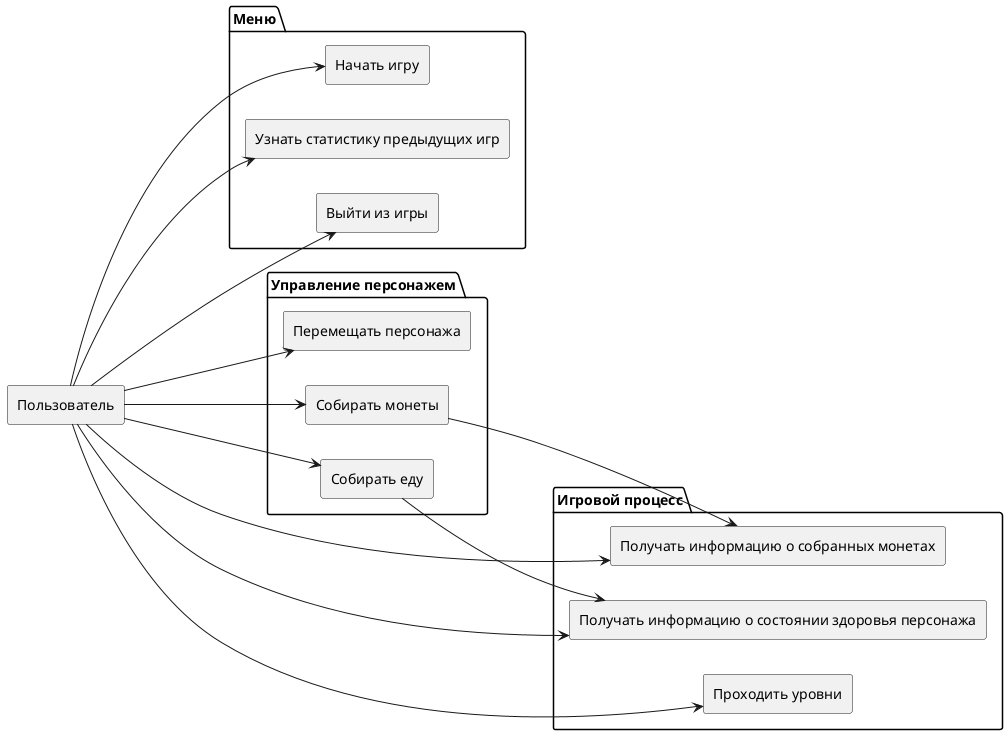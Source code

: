 @startuml

rectangle "Пользователь" as User

left to right direction
package "Меню" {
    rectangle "Начать игру" as StartGame
    rectangle "Узнать статистику предыдущих игр" as GetStatistics
    rectangle "Выйти из игры" as ExitGame
}

package "Управление персонажем" {
    rectangle "Перемещать персонажа" as MoveCharacter
    rectangle "Собирать монеты" as GetCoins
    rectangle "Собирать еду" as GetFood
}

package "Игровой процесс" {
    rectangle "Получать информацию о состоянии здоровья персонажа" as GetHealth
    rectangle "Получать информацию о собранных монетах" as CoinsInfo
    rectangle "Проходить уровни" as PassLevels
}

User ---> StartGame
User --> ExitGame
User --> GetStatistics
User ---> MoveCharacter
User ---> GetCoins
GetCoins --> CoinsInfo
User ---> GetFood
GetFood --> GetHealth
User --> GetHealth
User --> CoinsInfo
User --> PassLevels

@enduml